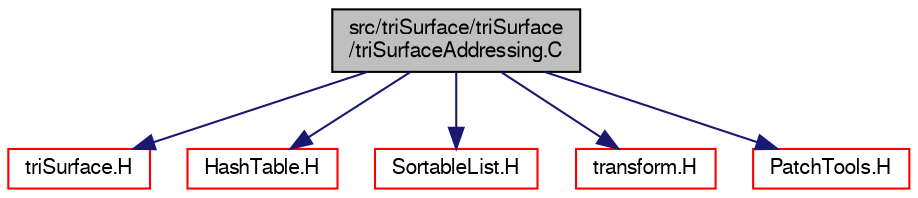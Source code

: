 digraph "src/triSurface/triSurface/triSurfaceAddressing.C"
{
  bgcolor="transparent";
  edge [fontname="FreeSans",fontsize="10",labelfontname="FreeSans",labelfontsize="10"];
  node [fontname="FreeSans",fontsize="10",shape=record];
  Node0 [label="src/triSurface/triSurface\l/triSurfaceAddressing.C",height=0.2,width=0.4,color="black", fillcolor="grey75", style="filled", fontcolor="black"];
  Node0 -> Node1 [color="midnightblue",fontsize="10",style="solid",fontname="FreeSans"];
  Node1 [label="triSurface.H",height=0.2,width=0.4,color="red",URL="$a17024.html"];
  Node0 -> Node88 [color="midnightblue",fontsize="10",style="solid",fontname="FreeSans"];
  Node88 [label="HashTable.H",height=0.2,width=0.4,color="red",URL="$a08477.html"];
  Node0 -> Node166 [color="midnightblue",fontsize="10",style="solid",fontname="FreeSans"];
  Node166 [label="SortableList.H",height=0.2,width=0.4,color="red",URL="$a08738.html"];
  Node0 -> Node167 [color="midnightblue",fontsize="10",style="solid",fontname="FreeSans"];
  Node167 [label="transform.H",height=0.2,width=0.4,color="red",URL="$a12779.html",tooltip="3D tensor transformation operations. "];
  Node0 -> Node168 [color="midnightblue",fontsize="10",style="solid",fontname="FreeSans"];
  Node168 [label="PatchTools.H",height=0.2,width=0.4,color="red",URL="$a11852.html"];
}
